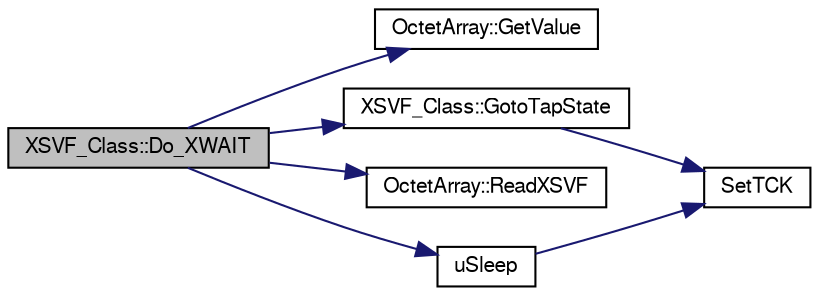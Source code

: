 digraph G
{
  bgcolor="transparent";
  edge [fontname="FreeSans",fontsize=10,labelfontname="FreeSans",labelfontsize=10];
  node [fontname="FreeSans",fontsize=10,shape=record];
  rankdir=LR;
  Node1 [label="XSVF_Class::Do_XWAIT",height=0.2,width=0.4,color="black", fillcolor="grey75", style="filled" fontcolor="black"];
  Node1 -> Node2 [color="midnightblue",fontsize=10,style="solid",fontname="FreeSans"];
  Node2 [label="OctetArray::GetValue",height=0.2,width=0.4,color="black",URL="$struct_octet_array.html#cd6a007679e1d4786f4d8efdf6f0da65"];
  Node1 -> Node3 [color="midnightblue",fontsize=10,style="solid",fontname="FreeSans"];
  Node3 [label="XSVF_Class::GotoTapState",height=0.2,width=0.4,color="black",URL="$class_x_s_v_f___class.html#5808e57917c2f489d97ddb9f1c4d346c"];
  Node3 -> Node4 [color="midnightblue",fontsize=10,style="solid",fontname="FreeSans"];
  Node4 [label="SetTCK",height=0.2,width=0.4,color="black",URL="$xsvf_port_8hpp.html#f78586706e602574a5a51f07ca7928d1"];
  Node1 -> Node5 [color="midnightblue",fontsize=10,style="solid",fontname="FreeSans"];
  Node5 [label="OctetArray::ReadXSVF",height=0.2,width=0.4,color="black",URL="$struct_octet_array.html#3223cbfe6d3413548c77d3b852d535e6"];
  Node1 -> Node6 [color="midnightblue",fontsize=10,style="solid",fontname="FreeSans"];
  Node6 [label="uSleep",height=0.2,width=0.4,color="black",URL="$xsvf_task_8cpp.html#8a905b43fce5e032aef4d8682872d880"];
  Node6 -> Node4 [color="midnightblue",fontsize=10,style="solid",fontname="FreeSans"];
}

